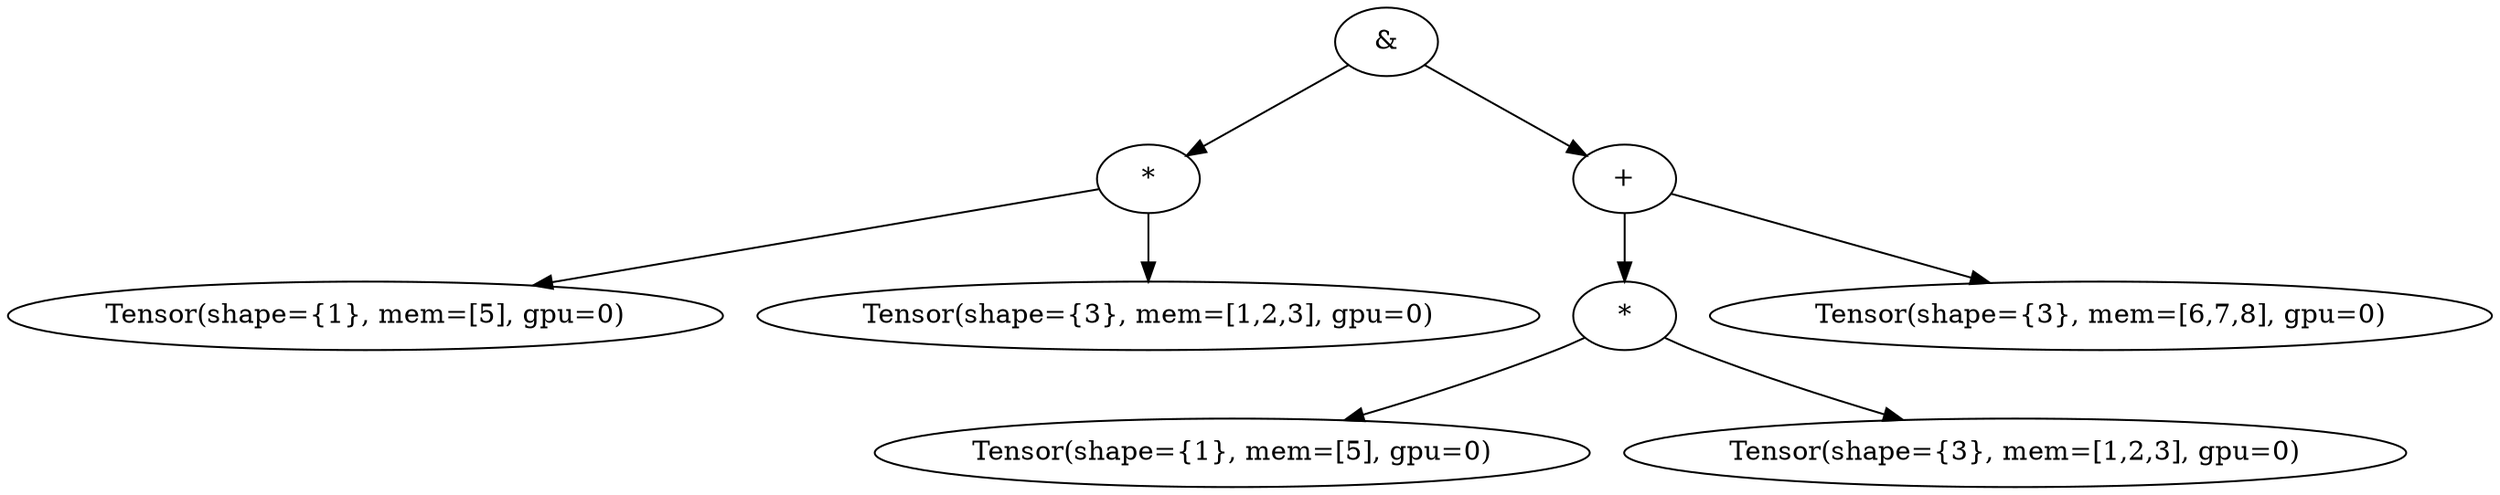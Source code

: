 digraph G {
MATMUL_Output_0pYWt[label="&"]
MUL_MATMUL_Output_0pYWt_17fOu[label="*"]
MATMUL_Output_0pYWt -> MUL_MATMUL_Output_0pYWt_17fOu
TENSOR_MUL_MATMUL_Output_0pYWt_17fOu_227RT[label="Tensor(shape={1}, mem=[5], gpu=0)"]
MUL_MATMUL_Output_0pYWt_17fOu -> TENSOR_MUL_MATMUL_Output_0pYWt_17fOu_227RT
TENSOR_MUL_MATMUL_Output_0pYWt_17fOu_2myST[label="Tensor(shape={3}, mem=[1,2,3], gpu=0)"]
MUL_MATMUL_Output_0pYWt_17fOu -> TENSOR_MUL_MATMUL_Output_0pYWt_17fOu_2myST
PLUS_MATMUL_Output_0pYWt_1hfx3[label="+"]
MATMUL_Output_0pYWt -> PLUS_MATMUL_Output_0pYWt_1hfx3
MUL_PLUS_MATMUL_Output_0pYWt_1hfx3_23R6s[label="*"]
PLUS_MATMUL_Output_0pYWt_1hfx3 -> MUL_PLUS_MATMUL_Output_0pYWt_1hfx3_23R6s
TENSOR_MUL_PLUS_MATMUL_Output_0pYWt_1hfx3_23R6s_353To[label="Tensor(shape={1}, mem=[5], gpu=0)"]
MUL_PLUS_MATMUL_Output_0pYWt_1hfx3_23R6s -> TENSOR_MUL_PLUS_MATMUL_Output_0pYWt_1hfx3_23R6s_353To
TENSOR_MUL_PLUS_MATMUL_Output_0pYWt_1hfx3_23R6s_3zmqZ[label="Tensor(shape={3}, mem=[1,2,3], gpu=0)"]
MUL_PLUS_MATMUL_Output_0pYWt_1hfx3_23R6s -> TENSOR_MUL_PLUS_MATMUL_Output_0pYWt_1hfx3_23R6s_3zmqZ
TENSOR_PLUS_MATMUL_Output_0pYWt_1hfx3_2o9sQ[label="Tensor(shape={3}, mem=[6,7,8], gpu=0)"]
PLUS_MATMUL_Output_0pYWt_1hfx3 -> TENSOR_PLUS_MATMUL_Output_0pYWt_1hfx3_2o9sQ
}
